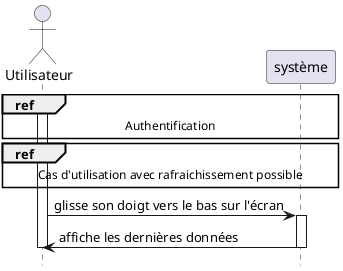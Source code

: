 @startuml refresh_data

hide footbox


actor "Utilisateur" as user
participant "système" as system


ref over user, system : Authentification
ref over user, system : Cas d'utilisation avec rafraichissement possible
activate user
user -> system : glisse son doigt vers le bas sur l'écran
activate system
system -> user : affiche les dernières données
deactivate system
deactivate user